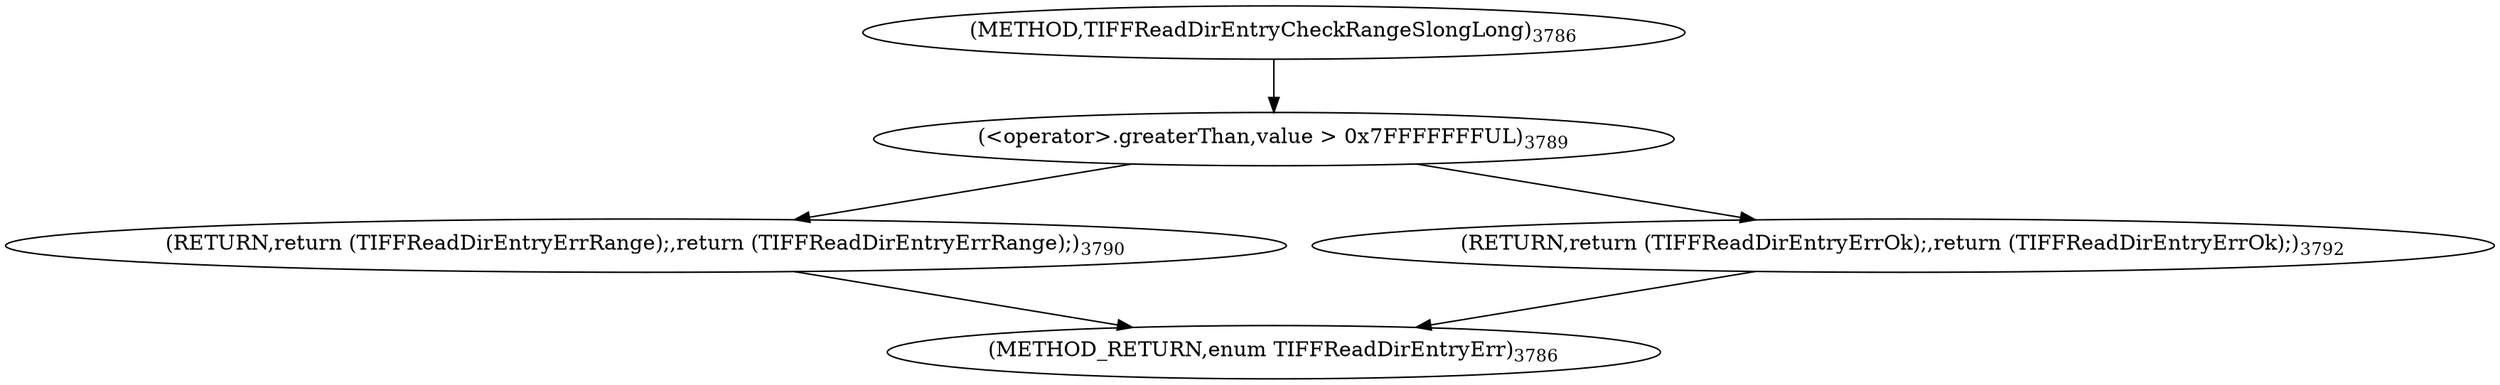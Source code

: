 digraph "TIFFReadDirEntryCheckRangeSlongLong" {  
"87861" [label = <(&lt;operator&gt;.greaterThan,value &gt; 0x7FFFFFFFUL)<SUB>3789</SUB>> ]
"87865" [label = <(RETURN,return (TIFFReadDirEntryErrRange);,return (TIFFReadDirEntryErrRange);)<SUB>3790</SUB>> ]
"87869" [label = <(RETURN,return (TIFFReadDirEntryErrOk);,return (TIFFReadDirEntryErrOk);)<SUB>3792</SUB>> ]
"87857" [label = <(METHOD,TIFFReadDirEntryCheckRangeSlongLong)<SUB>3786</SUB>> ]
"87871" [label = <(METHOD_RETURN,enum TIFFReadDirEntryErr)<SUB>3786</SUB>> ]
  "87861" -> "87865" 
  "87861" -> "87869" 
  "87865" -> "87871" 
  "87869" -> "87871" 
  "87857" -> "87861" 
}
